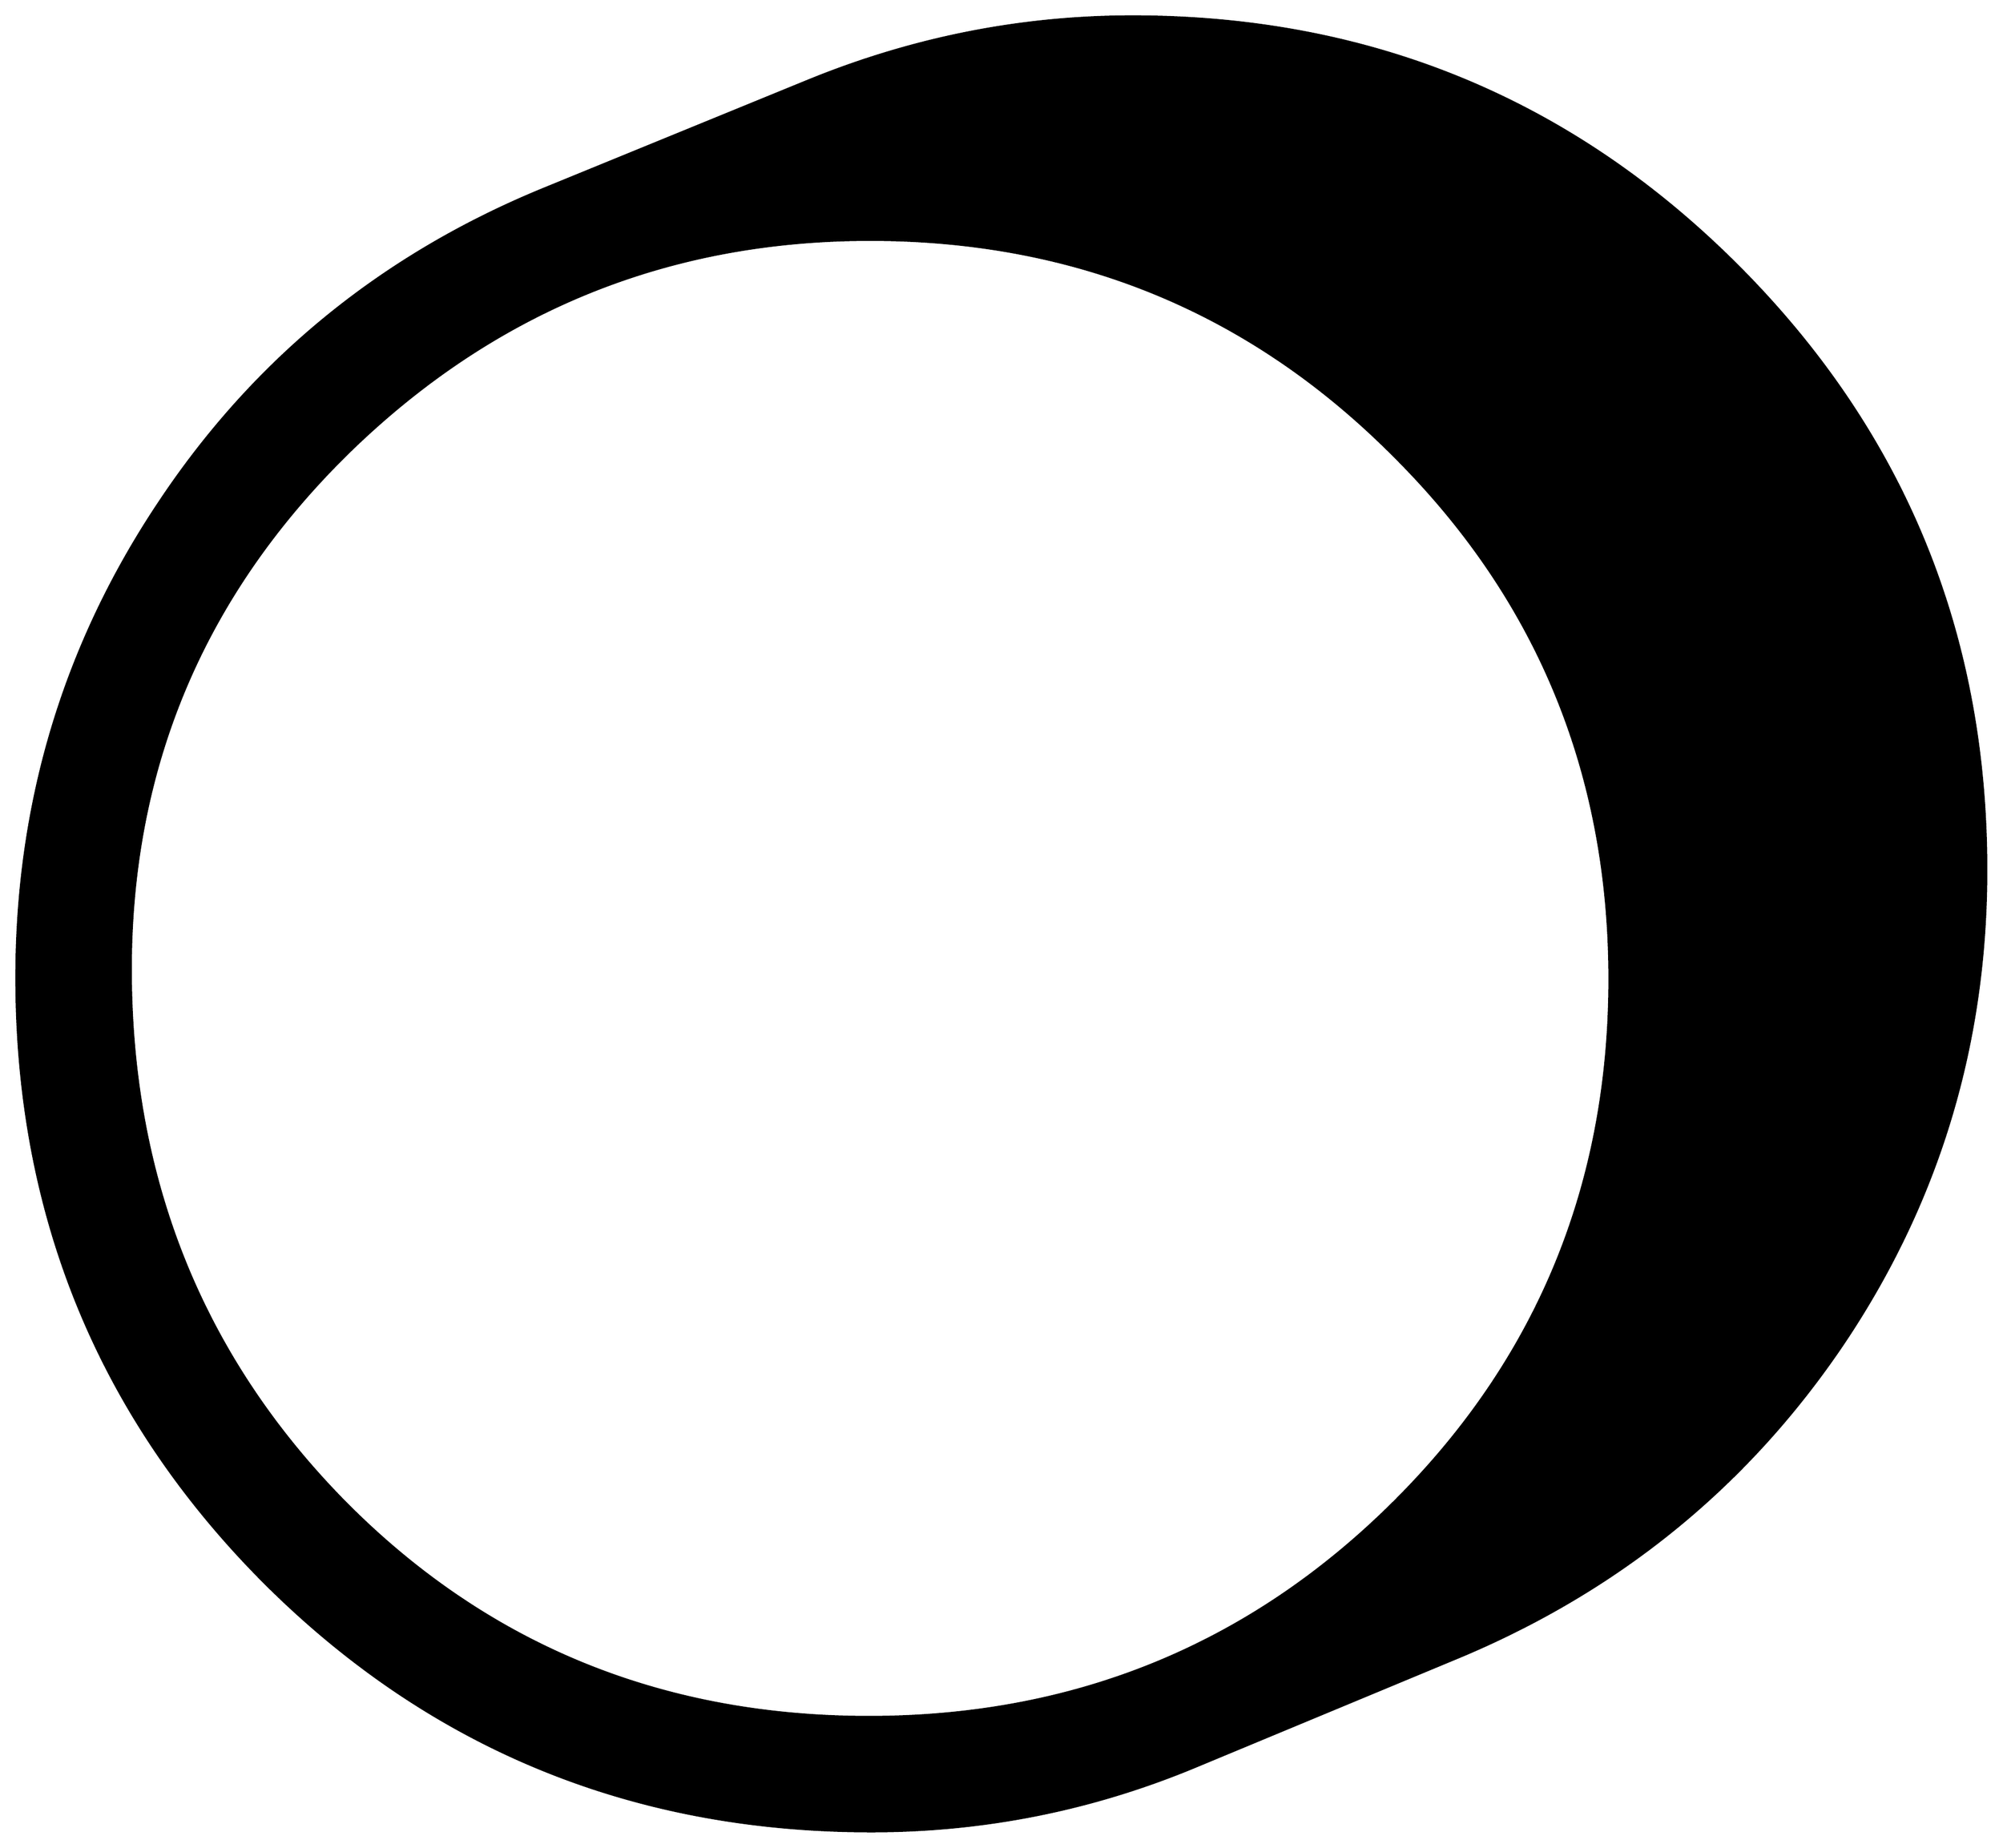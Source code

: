 


\begin{tikzpicture}[y=0.80pt, x=0.80pt, yscale=-1.0, xscale=1.0, inner sep=0pt, outer sep=0pt]
\begin{scope}[shift={(100.0,1832.0)},nonzero rule]
  \path[draw=.,fill=.,line width=1.600pt] (1778.0,-752.0) ..
    controls (1778.0,-610.0) and (1739.0,-481.0) ..
    (1661.0,-365.0) .. controls (1583.0,-249.667) and
    (1478.667,-164.667) .. (1348.0,-110.0) -- (1134.0,-21.0) ..
    controls (1049.333,14.333) and (961.0,32.0) .. (869.0,32.0) ..
    controls (675.0,32.0) and (510.333,-35.333) .. (375.0,-170.0) ..
    controls (239.667,-305.333) and (172.0,-470.0) .. (172.0,-664.0)
    .. controls (172.0,-806.0) and (210.667,-935.0) ..
    (288.0,-1051.0) .. controls (365.333,-1167.667) and
    (469.667,-1253.0) .. (601.0,-1307.0) -- (816.0,-1395.0) ..
    controls (902.0,-1430.333) and (990.667,-1448.0) ..
    (1082.0,-1448.0) .. controls (1275.333,-1448.0) and
    (1439.667,-1380.333) .. (1575.0,-1245.0) .. controls
    (1710.333,-1109.667) and (1778.0,-945.333) .. (1778.0,-752.0) --
    cycle(1471.0,-663.0) .. controls (1471.0,-831.0) and
    (1412.333,-973.333) .. (1295.0,-1090.0) .. controls
    (1178.333,-1207.333) and (1036.0,-1266.0) .. (868.0,-1266.0) ..
    controls (702.667,-1266.0) and (560.667,-1208.0) ..
    (442.0,-1092.0) .. controls (324.0,-976.0) and
    (265.0,-835.667) .. (265.0,-671.0) .. controls (265.0,-500.333)
    and (322.667,-356.0) .. (438.0,-238.0) .. controls
    (554.0,-120.0) and (697.0,-61.0) .. (867.0,-61.0) ..
    controls (1035.0,-61.0) and (1177.667,-119.333) ..
    (1295.0,-236.0) .. controls (1412.333,-352.667) and
    (1471.0,-495.0) .. (1471.0,-663.0) -- cycle;
\end{scope}

\end{tikzpicture}

